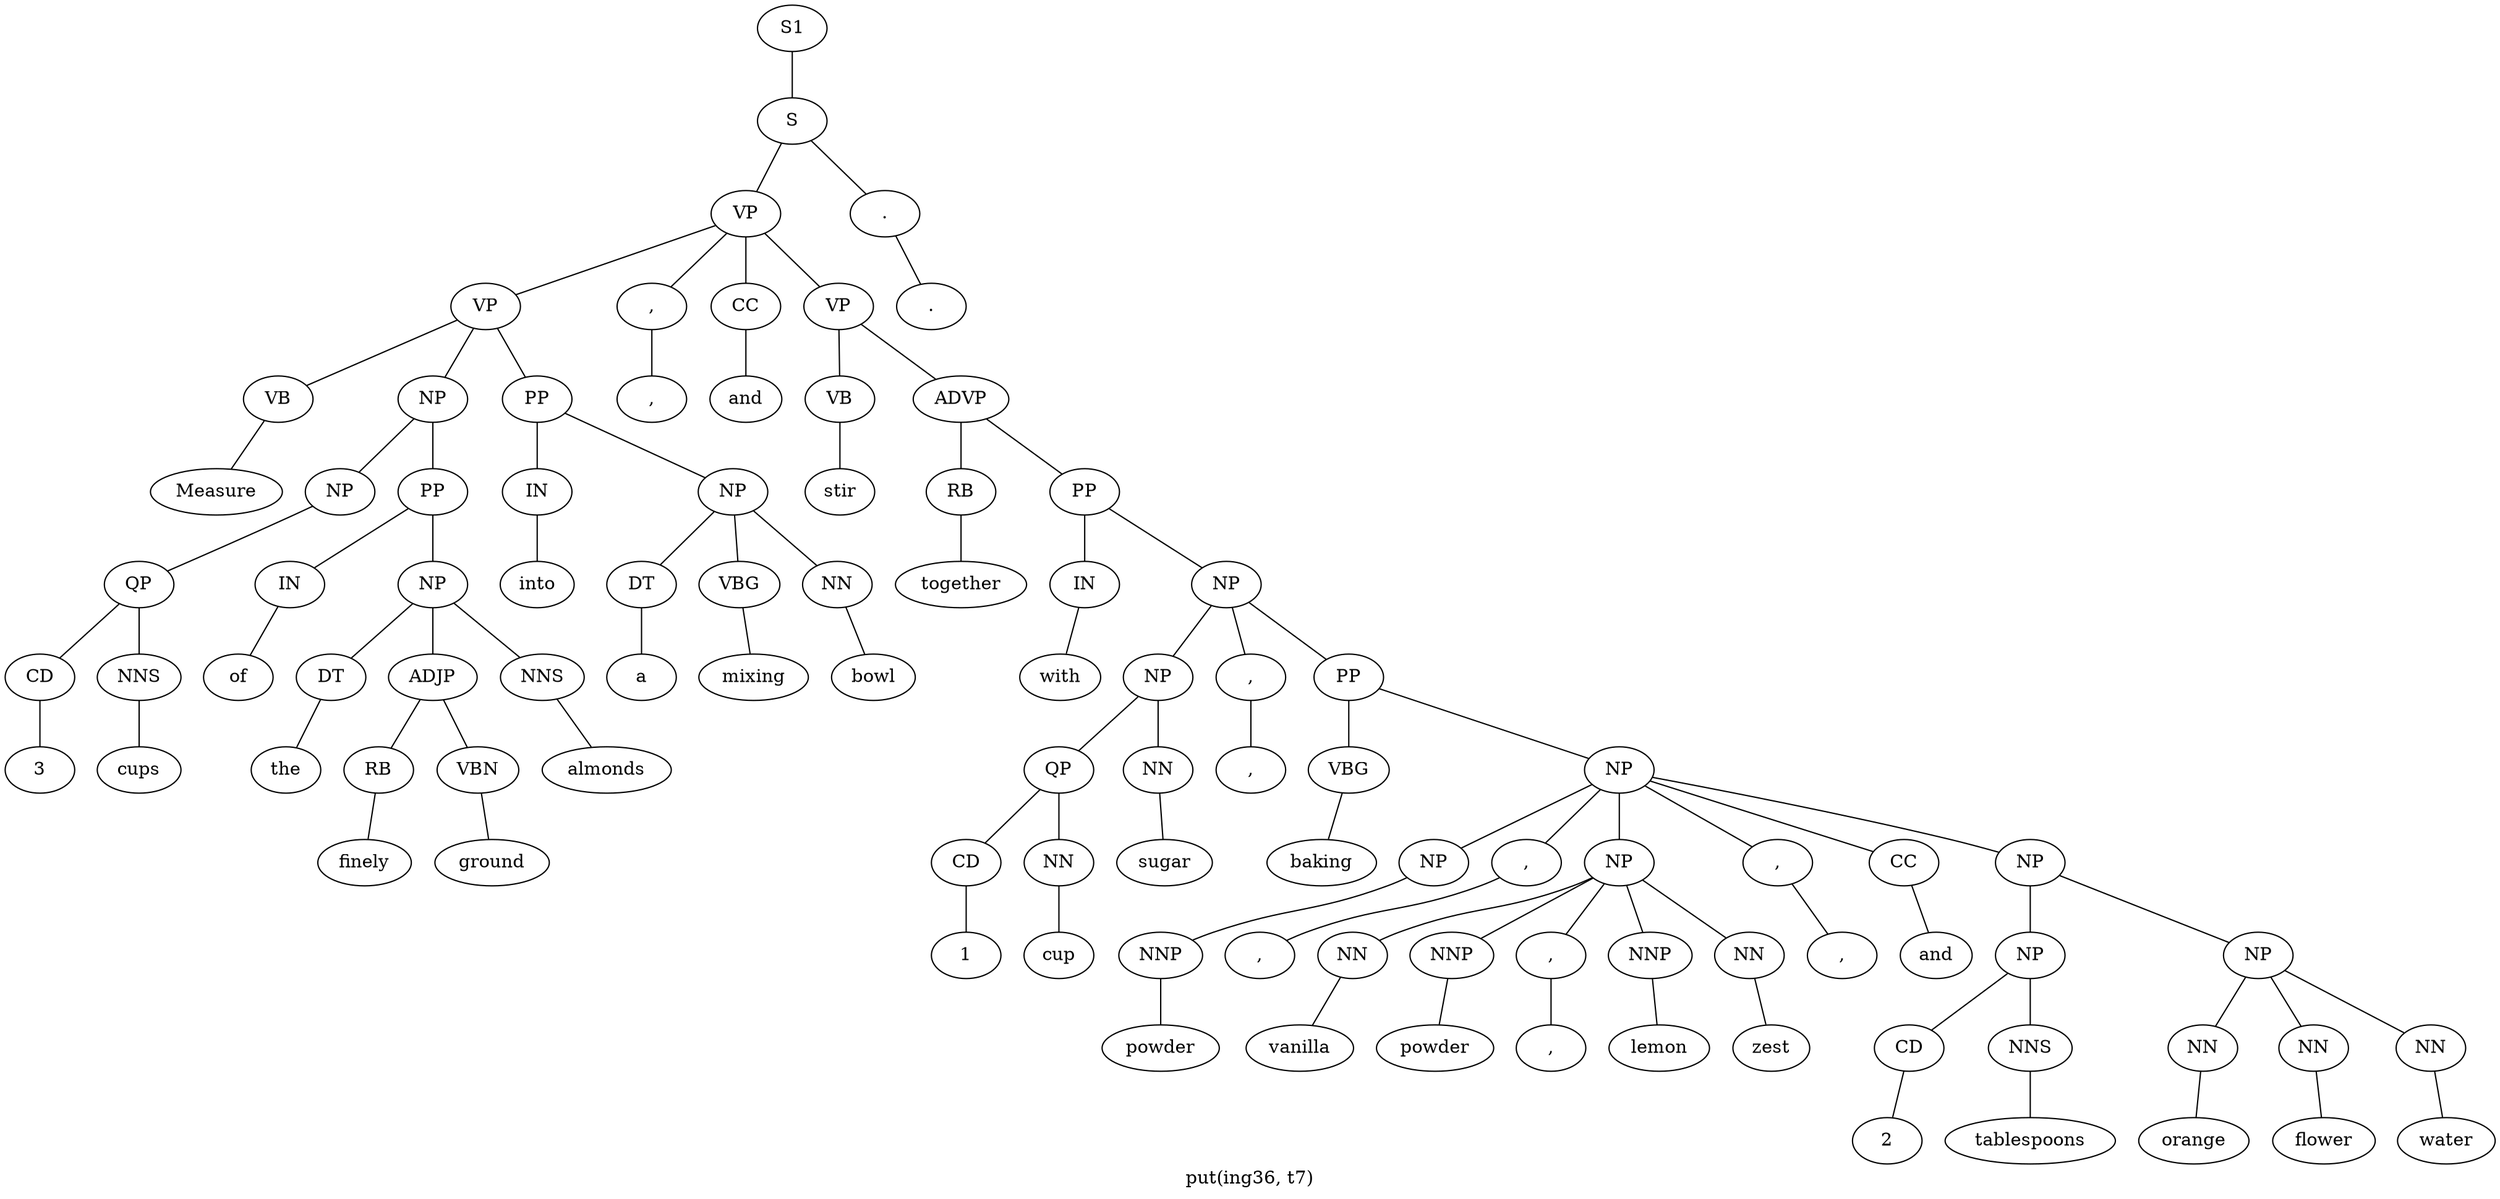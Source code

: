 graph SyntaxGraph {
	label = "put(ing36, t7)";
	Node0 [label="S1"];
	Node1 [label="S"];
	Node2 [label="VP"];
	Node3 [label="VP"];
	Node4 [label="VB"];
	Node5 [label="Measure"];
	Node6 [label="NP"];
	Node7 [label="NP"];
	Node8 [label="QP"];
	Node9 [label="CD"];
	Node10 [label="3"];
	Node11 [label="NNS"];
	Node12 [label="cups"];
	Node13 [label="PP"];
	Node14 [label="IN"];
	Node15 [label="of"];
	Node16 [label="NP"];
	Node17 [label="DT"];
	Node18 [label="the"];
	Node19 [label="ADJP"];
	Node20 [label="RB"];
	Node21 [label="finely"];
	Node22 [label="VBN"];
	Node23 [label="ground"];
	Node24 [label="NNS"];
	Node25 [label="almonds"];
	Node26 [label="PP"];
	Node27 [label="IN"];
	Node28 [label="into"];
	Node29 [label="NP"];
	Node30 [label="DT"];
	Node31 [label="a"];
	Node32 [label="VBG"];
	Node33 [label="mixing"];
	Node34 [label="NN"];
	Node35 [label="bowl"];
	Node36 [label=","];
	Node37 [label=","];
	Node38 [label="CC"];
	Node39 [label="and"];
	Node40 [label="VP"];
	Node41 [label="VB"];
	Node42 [label="stir"];
	Node43 [label="ADVP"];
	Node44 [label="RB"];
	Node45 [label="together"];
	Node46 [label="PP"];
	Node47 [label="IN"];
	Node48 [label="with"];
	Node49 [label="NP"];
	Node50 [label="NP"];
	Node51 [label="QP"];
	Node52 [label="CD"];
	Node53 [label="1"];
	Node54 [label="NN"];
	Node55 [label="cup"];
	Node56 [label="NN"];
	Node57 [label="sugar"];
	Node58 [label=","];
	Node59 [label=","];
	Node60 [label="PP"];
	Node61 [label="VBG"];
	Node62 [label="baking"];
	Node63 [label="NP"];
	Node64 [label="NP"];
	Node65 [label="NNP"];
	Node66 [label="powder"];
	Node67 [label=","];
	Node68 [label=","];
	Node69 [label="NP"];
	Node70 [label="NN"];
	Node71 [label="vanilla"];
	Node72 [label="NNP"];
	Node73 [label="powder"];
	Node74 [label=","];
	Node75 [label=","];
	Node76 [label="NNP"];
	Node77 [label="lemon"];
	Node78 [label="NN"];
	Node79 [label="zest"];
	Node80 [label=","];
	Node81 [label=","];
	Node82 [label="CC"];
	Node83 [label="and"];
	Node84 [label="NP"];
	Node85 [label="NP"];
	Node86 [label="CD"];
	Node87 [label="2"];
	Node88 [label="NNS"];
	Node89 [label="tablespoons"];
	Node90 [label="NP"];
	Node91 [label="NN"];
	Node92 [label="orange"];
	Node93 [label="NN"];
	Node94 [label="flower"];
	Node95 [label="NN"];
	Node96 [label="water"];
	Node97 [label="."];
	Node98 [label="."];

	Node0 -- Node1;
	Node1 -- Node2;
	Node1 -- Node97;
	Node2 -- Node3;
	Node2 -- Node36;
	Node2 -- Node38;
	Node2 -- Node40;
	Node3 -- Node4;
	Node3 -- Node6;
	Node3 -- Node26;
	Node4 -- Node5;
	Node6 -- Node7;
	Node6 -- Node13;
	Node7 -- Node8;
	Node8 -- Node9;
	Node8 -- Node11;
	Node9 -- Node10;
	Node11 -- Node12;
	Node13 -- Node14;
	Node13 -- Node16;
	Node14 -- Node15;
	Node16 -- Node17;
	Node16 -- Node19;
	Node16 -- Node24;
	Node17 -- Node18;
	Node19 -- Node20;
	Node19 -- Node22;
	Node20 -- Node21;
	Node22 -- Node23;
	Node24 -- Node25;
	Node26 -- Node27;
	Node26 -- Node29;
	Node27 -- Node28;
	Node29 -- Node30;
	Node29 -- Node32;
	Node29 -- Node34;
	Node30 -- Node31;
	Node32 -- Node33;
	Node34 -- Node35;
	Node36 -- Node37;
	Node38 -- Node39;
	Node40 -- Node41;
	Node40 -- Node43;
	Node41 -- Node42;
	Node43 -- Node44;
	Node43 -- Node46;
	Node44 -- Node45;
	Node46 -- Node47;
	Node46 -- Node49;
	Node47 -- Node48;
	Node49 -- Node50;
	Node49 -- Node58;
	Node49 -- Node60;
	Node50 -- Node51;
	Node50 -- Node56;
	Node51 -- Node52;
	Node51 -- Node54;
	Node52 -- Node53;
	Node54 -- Node55;
	Node56 -- Node57;
	Node58 -- Node59;
	Node60 -- Node61;
	Node60 -- Node63;
	Node61 -- Node62;
	Node63 -- Node64;
	Node63 -- Node67;
	Node63 -- Node69;
	Node63 -- Node80;
	Node63 -- Node82;
	Node63 -- Node84;
	Node64 -- Node65;
	Node65 -- Node66;
	Node67 -- Node68;
	Node69 -- Node70;
	Node69 -- Node72;
	Node69 -- Node74;
	Node69 -- Node76;
	Node69 -- Node78;
	Node70 -- Node71;
	Node72 -- Node73;
	Node74 -- Node75;
	Node76 -- Node77;
	Node78 -- Node79;
	Node80 -- Node81;
	Node82 -- Node83;
	Node84 -- Node85;
	Node84 -- Node90;
	Node85 -- Node86;
	Node85 -- Node88;
	Node86 -- Node87;
	Node88 -- Node89;
	Node90 -- Node91;
	Node90 -- Node93;
	Node90 -- Node95;
	Node91 -- Node92;
	Node93 -- Node94;
	Node95 -- Node96;
	Node97 -- Node98;
}